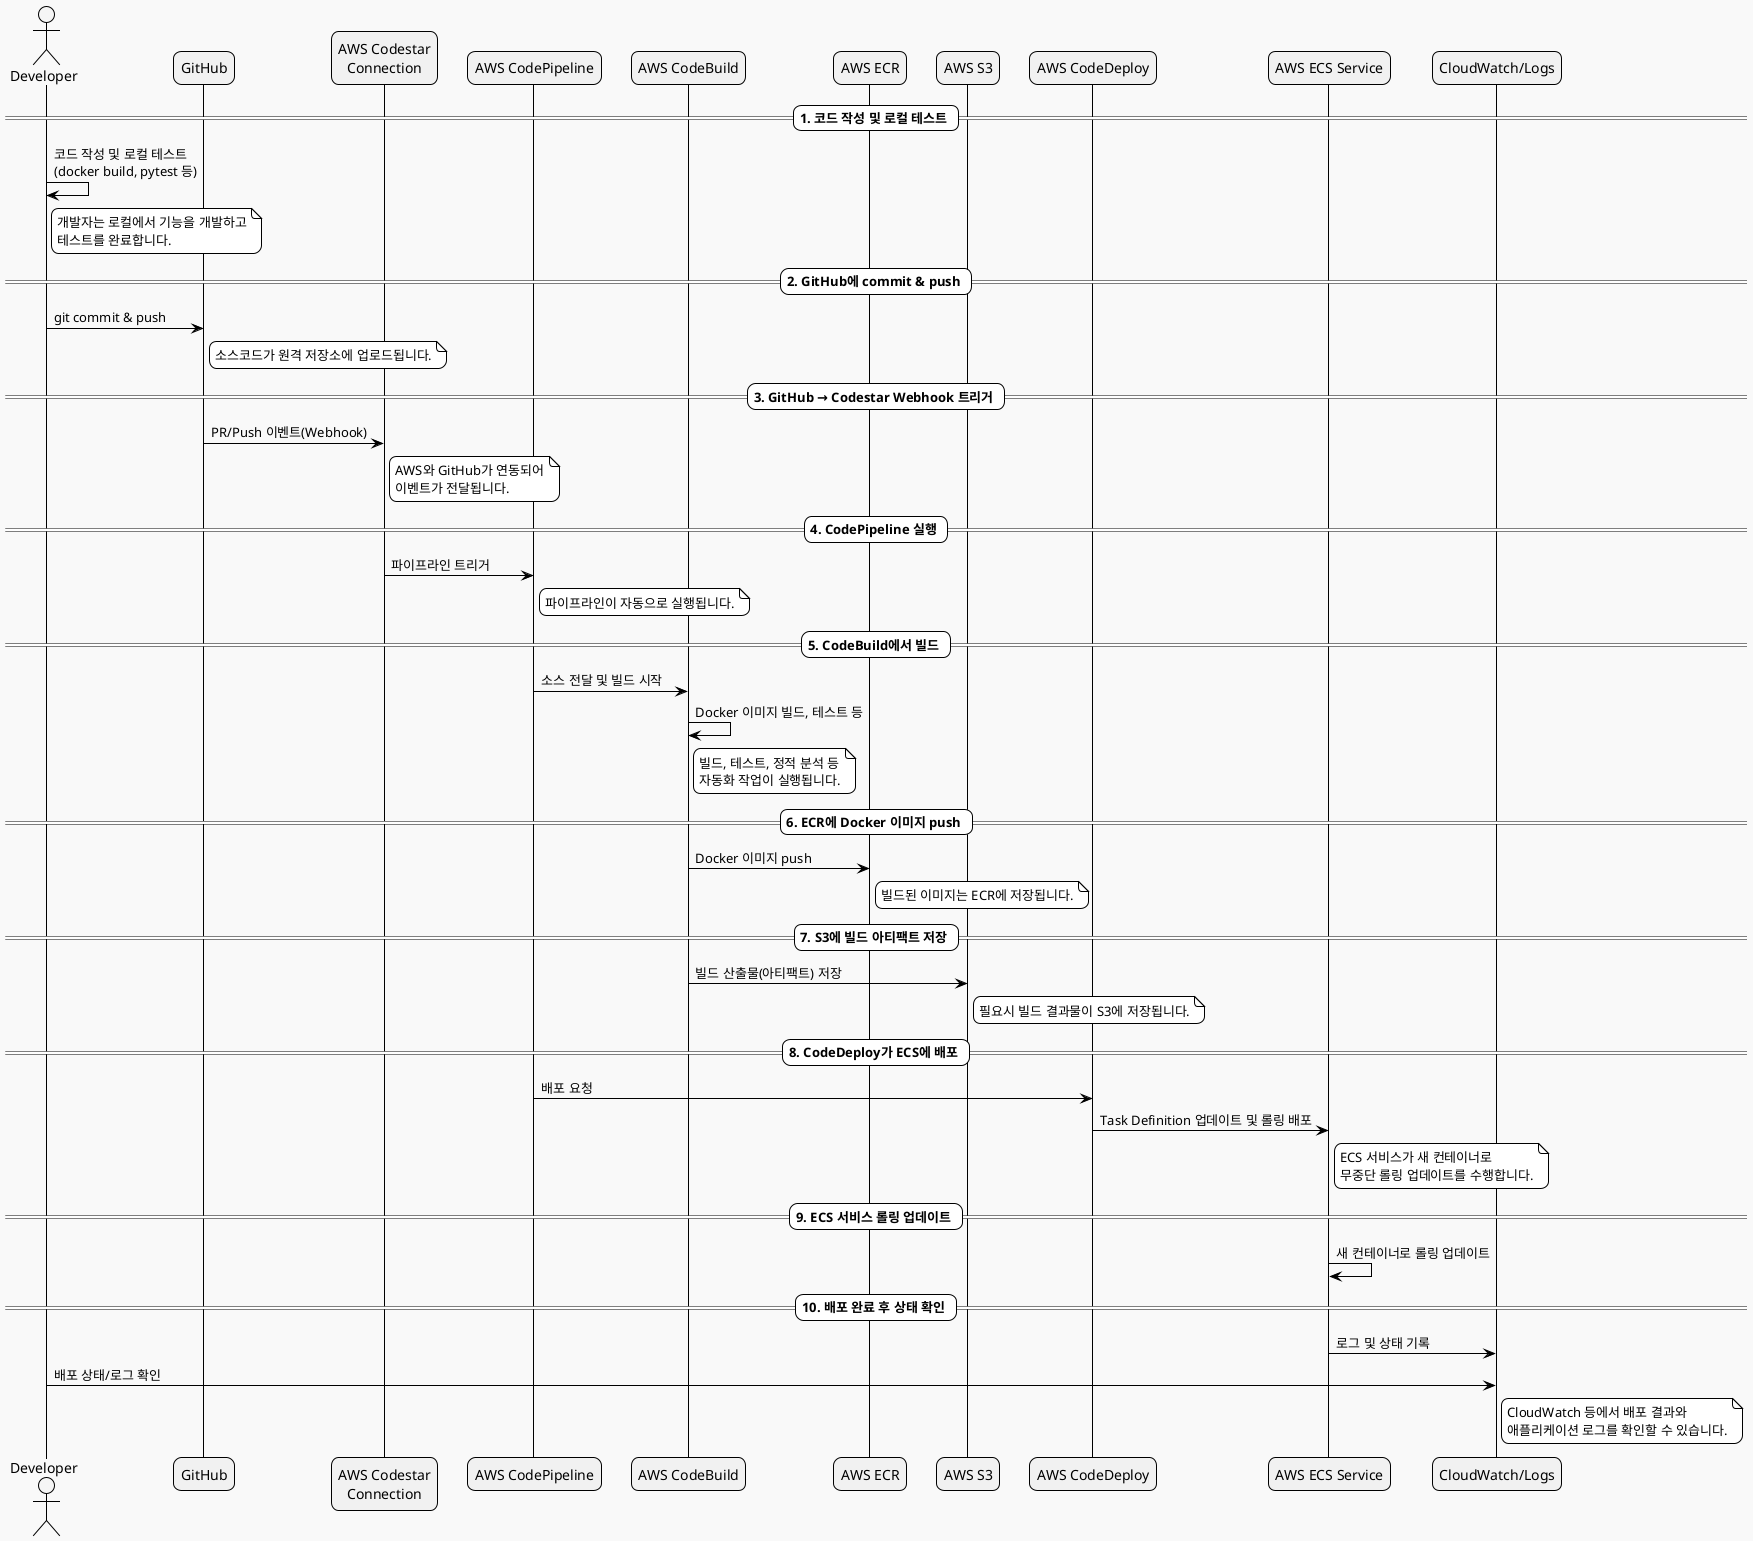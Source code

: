 @startuml
!theme plain
skinparam componentStyle uml2
skinparam shadowing false
skinparam roundcorner 15
skinparam monochrome true
skinparam backgroundColor #F9F9F9
skinparam ArrowColor Black
skinparam ArrowFontColor Black
skinparam defaultFontName "Nanum Gothic"

actor Developer as Dev #F5F5F5

participant "GitHub" as github #EAF3FB
participant "AWS Codestar\nConnection" as codestar #EAF3FB
participant "AWS CodePipeline" as pipeline #EAF3FB
participant "AWS CodeBuild" as codebuild #EAF3FB
participant "AWS ECR" as ecr #EAF3FB
participant "AWS S3" as s3 #EAF3FB
participant "AWS CodeDeploy" as codedeploy #EAF3FB
participant "AWS ECS Service" as ecs #EAF3FB
participant "CloudWatch/Logs" as logs #EAF3FB

== 1. 코드 작성 및 로컬 테스트 ==
Dev -> Dev: 코드 작성 및 로컬 테스트\n(docker build, pytest 등)
note right of Dev: 개발자는 로컬에서 기능을 개발하고\n테스트를 완료합니다.

== 2. GitHub에 commit & push ==
Dev -> github: git commit & push
note right of github: 소스코드가 원격 저장소에 업로드됩니다.

== 3. GitHub → Codestar Webhook 트리거 ==
github -> codestar: PR/Push 이벤트(Webhook)
note right of codestar: AWS와 GitHub가 연동되어\n이벤트가 전달됩니다.

== 4. CodePipeline 실행 ==
codestar -> pipeline: 파이프라인 트리거
note right of pipeline: 파이프라인이 자동으로 실행됩니다.

== 5. CodeBuild에서 빌드 ==
pipeline -> codebuild: 소스 전달 및 빌드 시작
codebuild -> codebuild: Docker 이미지 빌드, 테스트 등
note right of codebuild: 빌드, 테스트, 정적 분석 등\n자동화 작업이 실행됩니다.

== 6. ECR에 Docker 이미지 push ==
codebuild -> ecr: Docker 이미지 push
note right of ecr: 빌드된 이미지는 ECR에 저장됩니다.

== 7. S3에 빌드 아티팩트 저장 ==
codebuild -> s3: 빌드 산출물(아티팩트) 저장
note right of s3: 필요시 빌드 결과물이 S3에 저장됩니다.

== 8. CodeDeploy가 ECS에 배포 ==
pipeline -> codedeploy: 배포 요청
codedeploy -> ecs: Task Definition 업데이트 및 롤링 배포
note right of ecs: ECS 서비스가 새 컨테이너로\n무중단 롤링 업데이트를 수행합니다.

== 9. ECS 서비스 롤링 업데이트 ==
ecs -> ecs: 새 컨테이너로 롤링 업데이트

== 10. 배포 완료 후 상태 확인 ==
ecs -> logs: 로그 및 상태 기록
Dev -> logs: 배포 상태/로그 확인
note right of logs: CloudWatch 등에서 배포 결과와\n애플리케이션 로그를 확인할 수 있습니다.

@enduml
